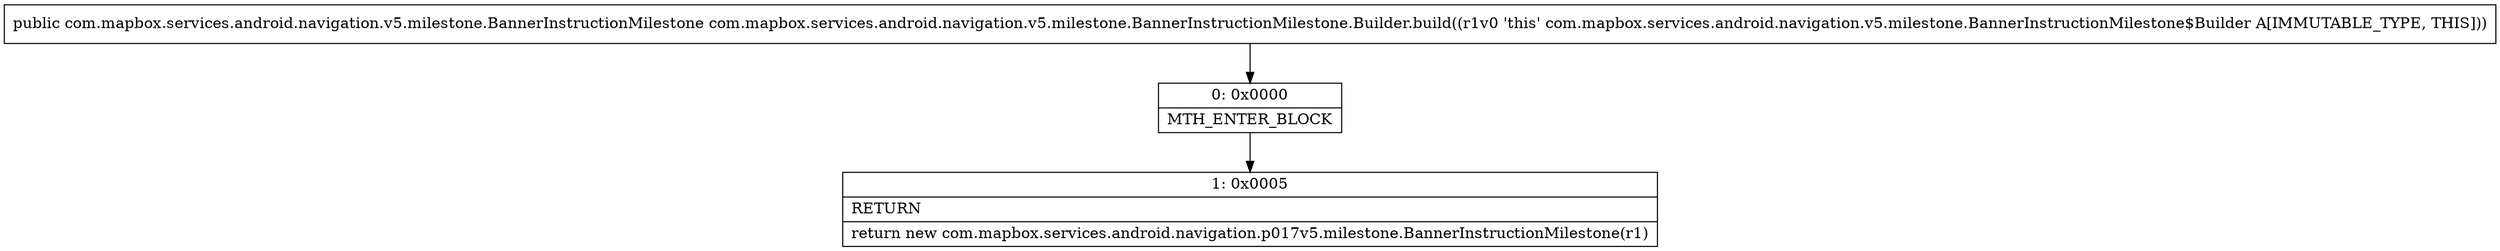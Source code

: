 digraph "CFG forcom.mapbox.services.android.navigation.v5.milestone.BannerInstructionMilestone.Builder.build()Lcom\/mapbox\/services\/android\/navigation\/v5\/milestone\/BannerInstructionMilestone;" {
Node_0 [shape=record,label="{0\:\ 0x0000|MTH_ENTER_BLOCK\l}"];
Node_1 [shape=record,label="{1\:\ 0x0005|RETURN\l|return new com.mapbox.services.android.navigation.p017v5.milestone.BannerInstructionMilestone(r1)\l}"];
MethodNode[shape=record,label="{public com.mapbox.services.android.navigation.v5.milestone.BannerInstructionMilestone com.mapbox.services.android.navigation.v5.milestone.BannerInstructionMilestone.Builder.build((r1v0 'this' com.mapbox.services.android.navigation.v5.milestone.BannerInstructionMilestone$Builder A[IMMUTABLE_TYPE, THIS])) }"];
MethodNode -> Node_0;
Node_0 -> Node_1;
}

